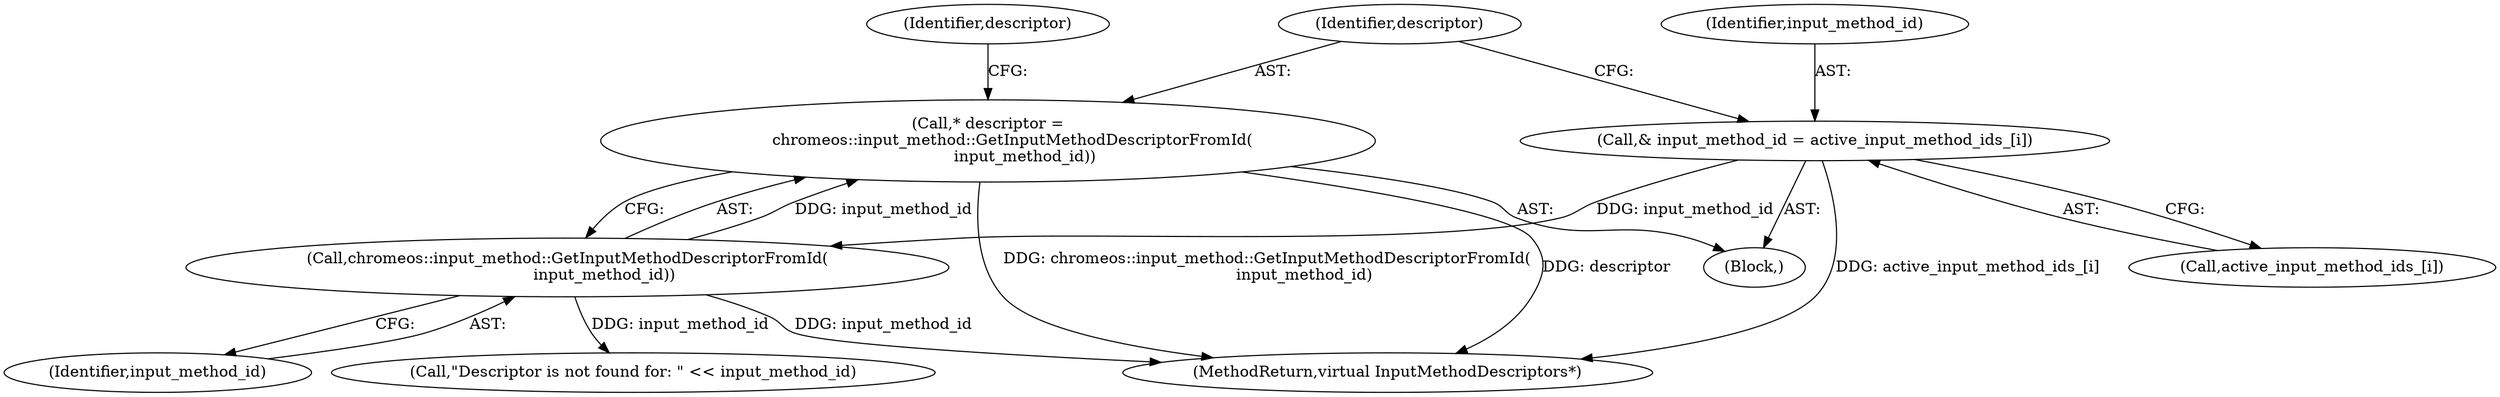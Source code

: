 digraph "1_Chrome_dc7b094a338c6c521f918f478e993f0f74bbea0d_10@pointer" {
"1000121" [label="(Call,* descriptor =\n          chromeos::input_method::GetInputMethodDescriptorFromId(\n               input_method_id))"];
"1000123" [label="(Call,chromeos::input_method::GetInputMethodDescriptorFromId(\n               input_method_id))"];
"1000115" [label="(Call,& input_method_id = active_input_method_ids_[i])"];
"1000136" [label="(Call,\"Descriptor is not found for: \" << input_method_id)"];
"1000150" [label="(MethodReturn,virtual InputMethodDescriptors*)"];
"1000113" [label="(Block,)"];
"1000117" [label="(Call,active_input_method_ids_[i])"];
"1000126" [label="(Identifier,descriptor)"];
"1000115" [label="(Call,& input_method_id = active_input_method_ids_[i])"];
"1000116" [label="(Identifier,input_method_id)"];
"1000123" [label="(Call,chromeos::input_method::GetInputMethodDescriptorFromId(\n               input_method_id))"];
"1000124" [label="(Identifier,input_method_id)"];
"1000122" [label="(Identifier,descriptor)"];
"1000121" [label="(Call,* descriptor =\n          chromeos::input_method::GetInputMethodDescriptorFromId(\n               input_method_id))"];
"1000121" -> "1000113"  [label="AST: "];
"1000121" -> "1000123"  [label="CFG: "];
"1000122" -> "1000121"  [label="AST: "];
"1000123" -> "1000121"  [label="AST: "];
"1000126" -> "1000121"  [label="CFG: "];
"1000121" -> "1000150"  [label="DDG: chromeos::input_method::GetInputMethodDescriptorFromId(\n               input_method_id)"];
"1000121" -> "1000150"  [label="DDG: descriptor"];
"1000123" -> "1000121"  [label="DDG: input_method_id"];
"1000123" -> "1000124"  [label="CFG: "];
"1000124" -> "1000123"  [label="AST: "];
"1000123" -> "1000150"  [label="DDG: input_method_id"];
"1000115" -> "1000123"  [label="DDG: input_method_id"];
"1000123" -> "1000136"  [label="DDG: input_method_id"];
"1000115" -> "1000113"  [label="AST: "];
"1000115" -> "1000117"  [label="CFG: "];
"1000116" -> "1000115"  [label="AST: "];
"1000117" -> "1000115"  [label="AST: "];
"1000122" -> "1000115"  [label="CFG: "];
"1000115" -> "1000150"  [label="DDG: active_input_method_ids_[i]"];
}
